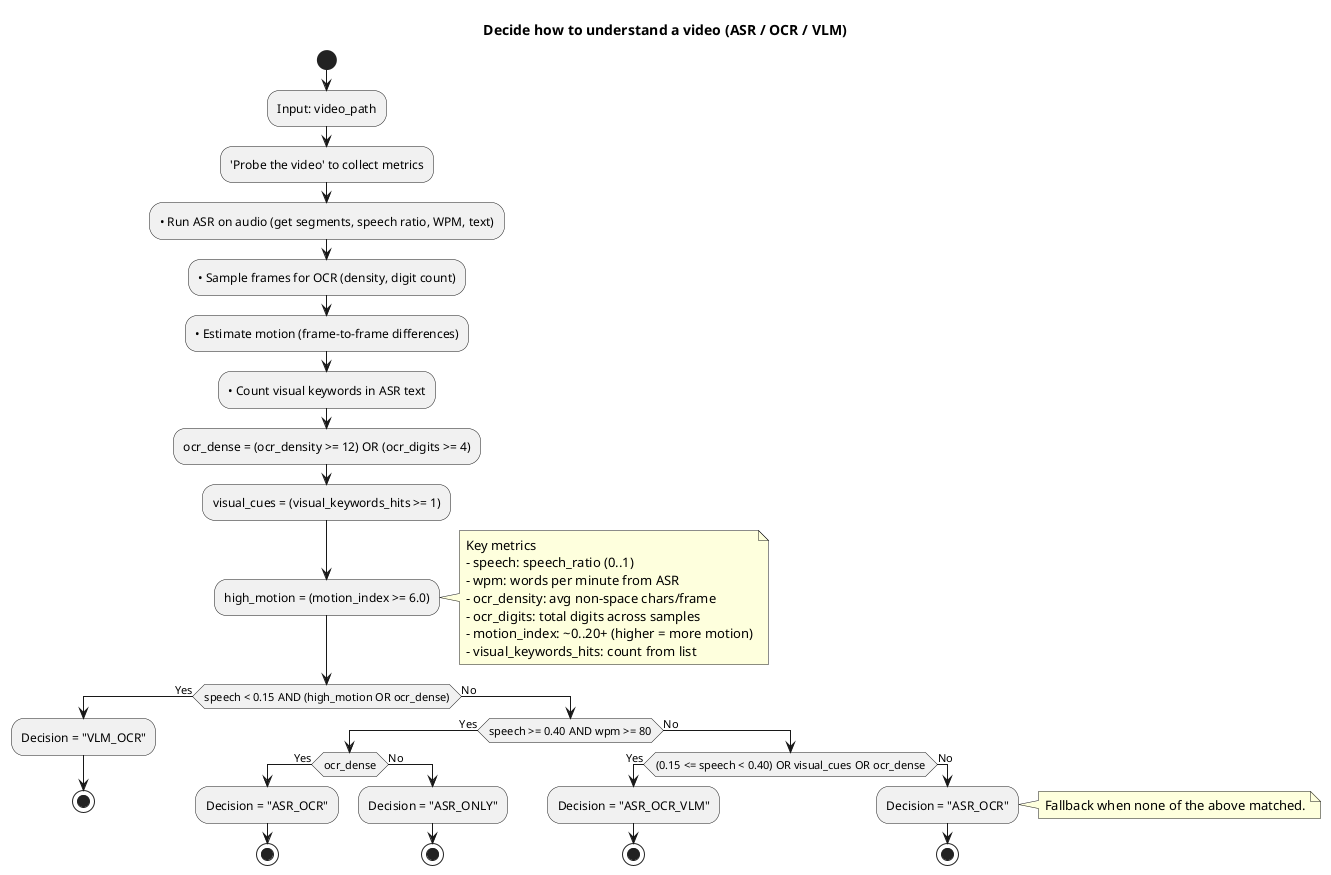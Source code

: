 @startuml
title Decide how to understand a video (ASR / OCR / VLM)

start
:Input: video_path;

:'Probe the video' to collect metrics;
:• Run ASR on audio (get segments, speech ratio, WPM, text);
:• Sample frames for OCR (density, digit count);
:• Estimate motion (frame-to-frame differences);
:• Count visual keywords in ASR text;

'Compute helper flags'
:ocr_dense = (ocr_density >= 12) OR (ocr_digits >= 4);
:visual_cues = (visual_keywords_hits >= 1);
:high_motion = (motion_index >= 6.0);

note right
Key metrics
- speech: speech_ratio (0..1)
- wpm: words per minute from ASR
- ocr_density: avg non-space chars/frame
- ocr_digits: total digits across samples
- motion_index: ~0..20+ (higher = more motion)
- visual_keywords_hits: count from list
end note

if (speech < 0.15 AND (high_motion OR ocr_dense)) then (Yes)
  :Decision = "VLM_OCR";
  stop
else (No)
  if (speech >= 0.40 AND wpm >= 80) then (Yes)
    if (ocr_dense) then (Yes)
      :Decision = "ASR_OCR";
      stop
    else (No)
      :Decision = "ASR_ONLY";
      stop
    endif
  else (No)
    if ((0.15 <= speech < 0.40) OR visual_cues OR ocr_dense) then (Yes)
      :Decision = "ASR_OCR_VLM";
      stop
    else (No)
      :Decision = "ASR_OCR"; 
      note right
      Fallback when none of the above matched.
      end note
      stop
    endif
  endif
endif

@enduml
